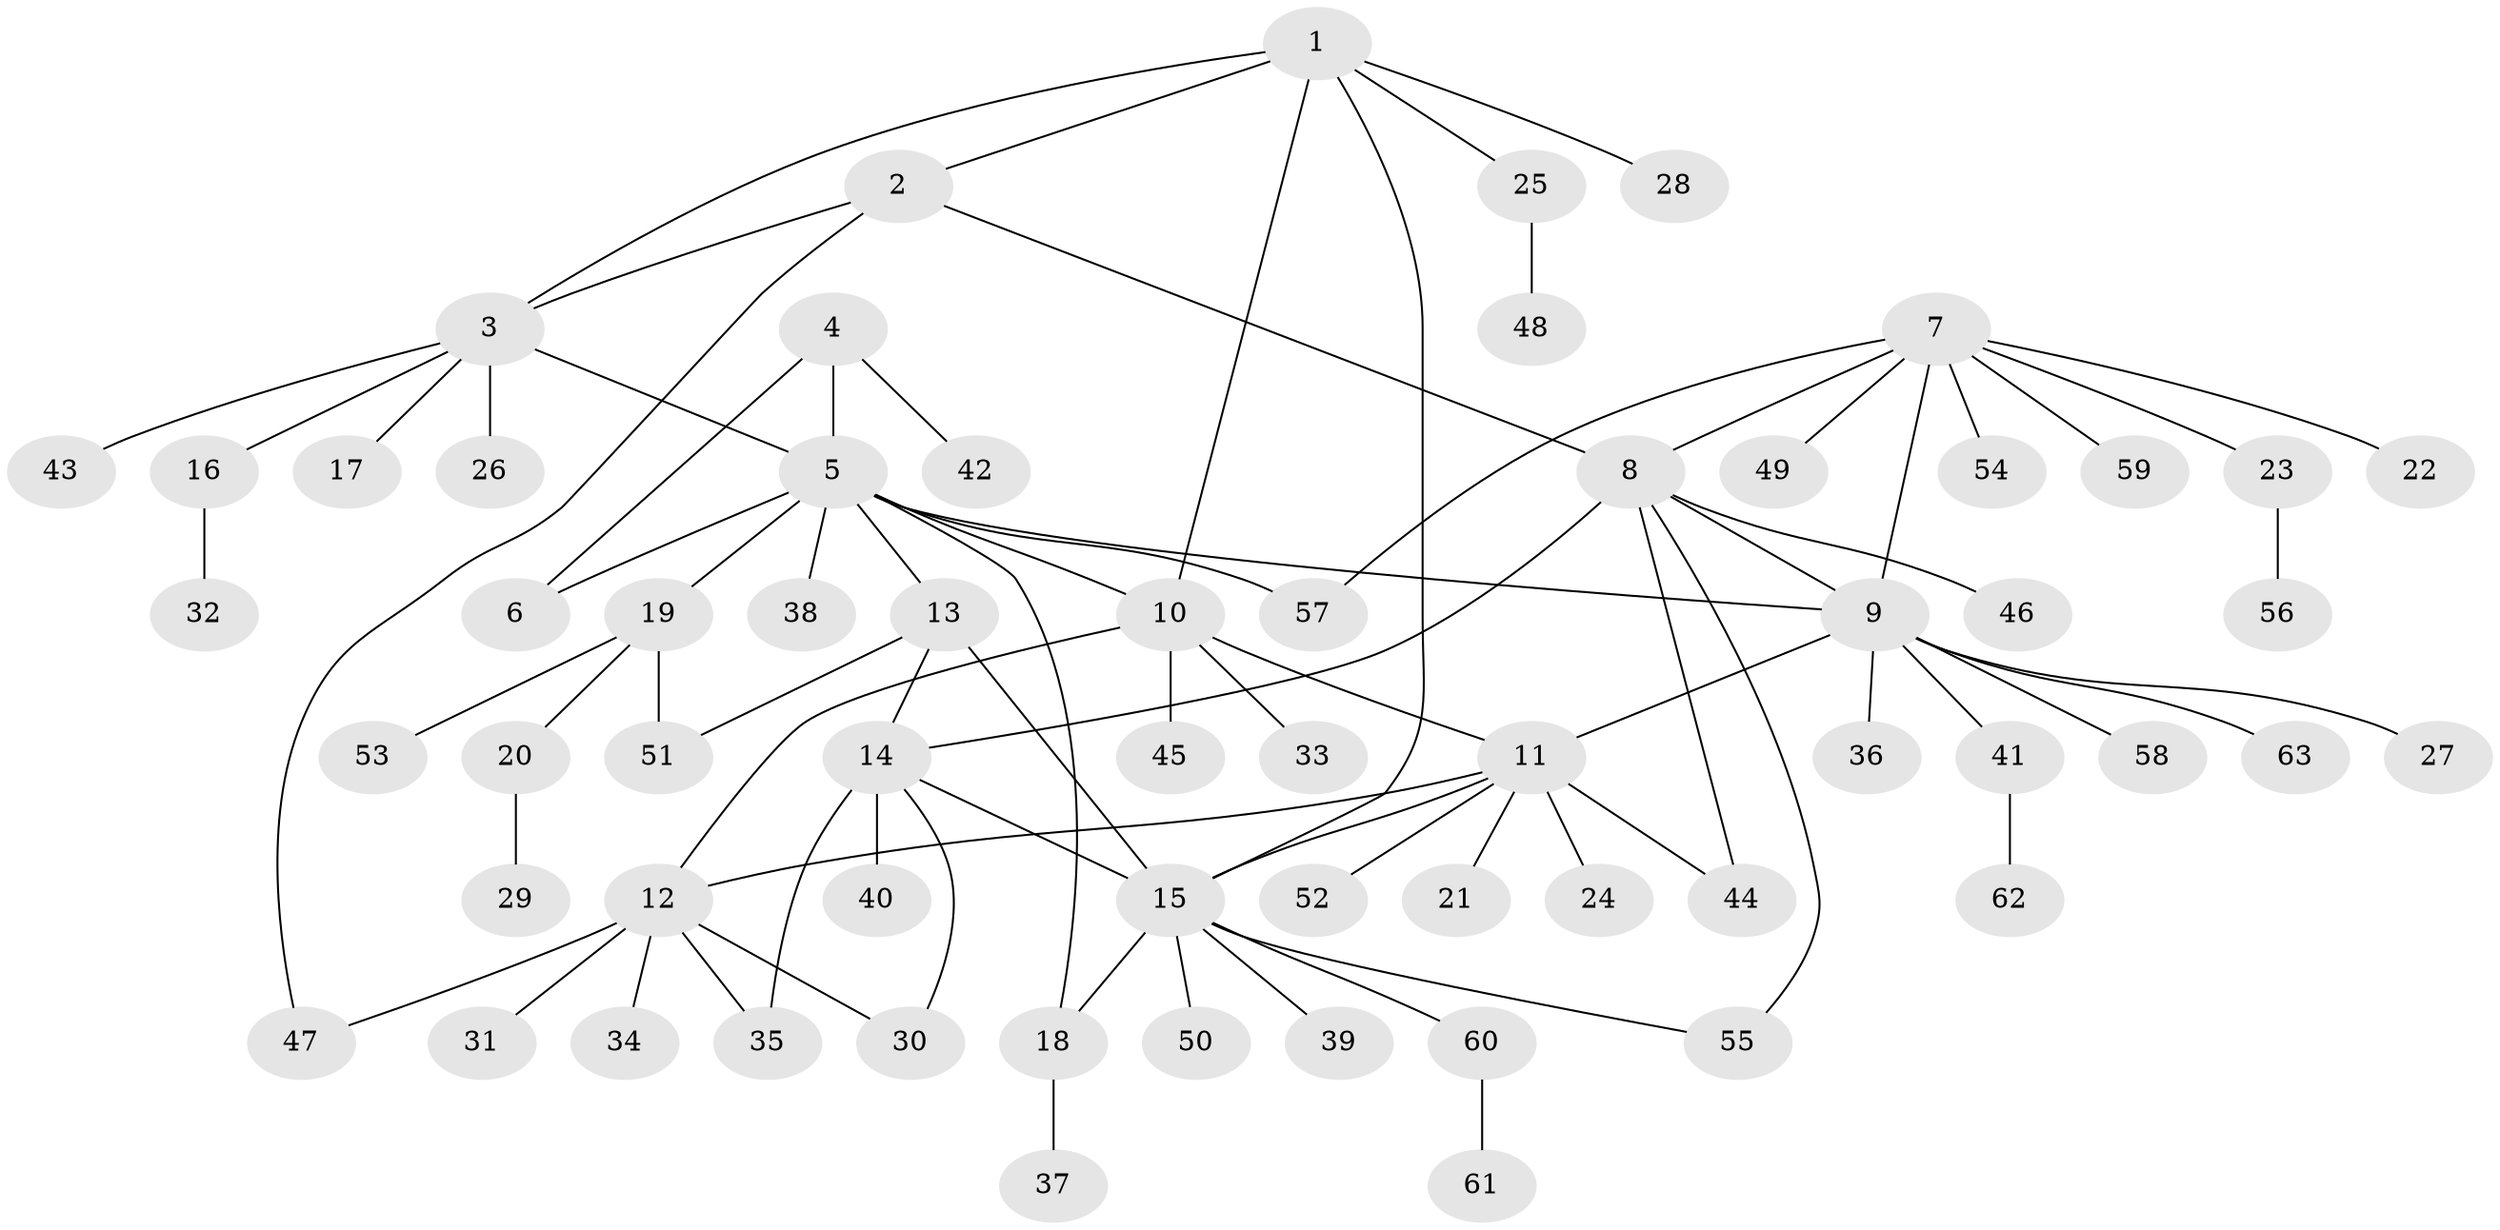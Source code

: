 // coarse degree distribution, {1: 0.47368421052631576, 3: 0.15789473684210525, 7: 0.15789473684210525, 6: 0.15789473684210525, 5: 0.05263157894736842}
// Generated by graph-tools (version 1.1) at 2025/37/03/04/25 23:37:35]
// undirected, 63 vertices, 81 edges
graph export_dot {
  node [color=gray90,style=filled];
  1;
  2;
  3;
  4;
  5;
  6;
  7;
  8;
  9;
  10;
  11;
  12;
  13;
  14;
  15;
  16;
  17;
  18;
  19;
  20;
  21;
  22;
  23;
  24;
  25;
  26;
  27;
  28;
  29;
  30;
  31;
  32;
  33;
  34;
  35;
  36;
  37;
  38;
  39;
  40;
  41;
  42;
  43;
  44;
  45;
  46;
  47;
  48;
  49;
  50;
  51;
  52;
  53;
  54;
  55;
  56;
  57;
  58;
  59;
  60;
  61;
  62;
  63;
  1 -- 2;
  1 -- 3;
  1 -- 10;
  1 -- 15;
  1 -- 25;
  1 -- 28;
  2 -- 3;
  2 -- 8;
  2 -- 47;
  3 -- 5;
  3 -- 16;
  3 -- 17;
  3 -- 26;
  3 -- 43;
  4 -- 5;
  4 -- 6;
  4 -- 42;
  5 -- 6;
  5 -- 9;
  5 -- 10;
  5 -- 13;
  5 -- 18;
  5 -- 19;
  5 -- 38;
  5 -- 57;
  7 -- 8;
  7 -- 9;
  7 -- 22;
  7 -- 23;
  7 -- 49;
  7 -- 54;
  7 -- 57;
  7 -- 59;
  8 -- 9;
  8 -- 14;
  8 -- 44;
  8 -- 46;
  8 -- 55;
  9 -- 11;
  9 -- 27;
  9 -- 36;
  9 -- 41;
  9 -- 58;
  9 -- 63;
  10 -- 11;
  10 -- 12;
  10 -- 33;
  10 -- 45;
  11 -- 12;
  11 -- 15;
  11 -- 21;
  11 -- 24;
  11 -- 44;
  11 -- 52;
  12 -- 30;
  12 -- 31;
  12 -- 34;
  12 -- 35;
  12 -- 47;
  13 -- 14;
  13 -- 15;
  13 -- 51;
  14 -- 15;
  14 -- 30;
  14 -- 35;
  14 -- 40;
  15 -- 18;
  15 -- 39;
  15 -- 50;
  15 -- 55;
  15 -- 60;
  16 -- 32;
  18 -- 37;
  19 -- 20;
  19 -- 51;
  19 -- 53;
  20 -- 29;
  23 -- 56;
  25 -- 48;
  41 -- 62;
  60 -- 61;
}
